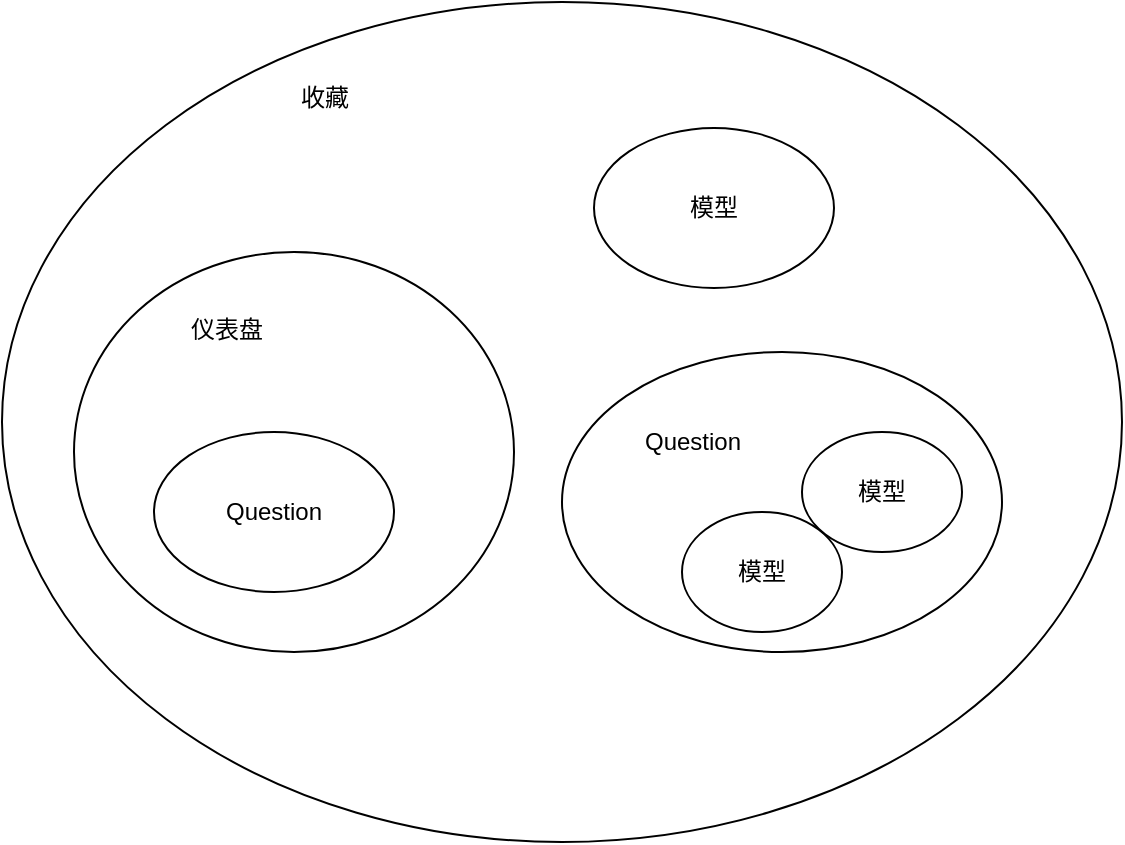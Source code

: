 <mxfile version="26.2.8">
  <diagram name="第 1 页" id="-aqNqgKqMlsmf_ahi2sg">
    <mxGraphModel dx="1492" dy="676" grid="1" gridSize="10" guides="1" tooltips="1" connect="1" arrows="1" fold="1" page="1" pageScale="1" pageWidth="827" pageHeight="1169" math="0" shadow="0">
      <root>
        <mxCell id="0" />
        <mxCell id="1" parent="0" />
        <mxCell id="ePlIBTF9PAfNOliPOYSr-1" value="" style="ellipse;whiteSpace=wrap;html=1;" vertex="1" parent="1">
          <mxGeometry x="134" y="135" width="560" height="420" as="geometry" />
        </mxCell>
        <mxCell id="ePlIBTF9PAfNOliPOYSr-4" value="收藏" style="text;html=1;align=center;verticalAlign=middle;resizable=0;points=[];autosize=1;strokeColor=none;fillColor=none;" vertex="1" parent="1">
          <mxGeometry x="270" y="168" width="50" height="30" as="geometry" />
        </mxCell>
        <mxCell id="ePlIBTF9PAfNOliPOYSr-7" value="模型" style="ellipse;whiteSpace=wrap;html=1;" vertex="1" parent="1">
          <mxGeometry x="430" y="198" width="120" height="80" as="geometry" />
        </mxCell>
        <mxCell id="ePlIBTF9PAfNOliPOYSr-12" value="" style="group" vertex="1" connectable="0" parent="1">
          <mxGeometry x="414" y="310" width="220" height="150" as="geometry" />
        </mxCell>
        <mxCell id="ePlIBTF9PAfNOliPOYSr-8" value="" style="ellipse;whiteSpace=wrap;html=1;" vertex="1" parent="ePlIBTF9PAfNOliPOYSr-12">
          <mxGeometry width="220" height="150" as="geometry" />
        </mxCell>
        <mxCell id="ePlIBTF9PAfNOliPOYSr-9" value="Question" style="text;html=1;align=center;verticalAlign=middle;resizable=0;points=[];autosize=1;strokeColor=none;fillColor=none;" vertex="1" parent="ePlIBTF9PAfNOliPOYSr-12">
          <mxGeometry x="30" y="30" width="70" height="30" as="geometry" />
        </mxCell>
        <mxCell id="ePlIBTF9PAfNOliPOYSr-10" value="模型" style="ellipse;whiteSpace=wrap;html=1;" vertex="1" parent="ePlIBTF9PAfNOliPOYSr-12">
          <mxGeometry x="60" y="80" width="80" height="60" as="geometry" />
        </mxCell>
        <mxCell id="ePlIBTF9PAfNOliPOYSr-11" value="模型" style="ellipse;whiteSpace=wrap;html=1;" vertex="1" parent="ePlIBTF9PAfNOliPOYSr-12">
          <mxGeometry x="120" y="40" width="80" height="60" as="geometry" />
        </mxCell>
        <mxCell id="ePlIBTF9PAfNOliPOYSr-13" value="" style="group" vertex="1" connectable="0" parent="1">
          <mxGeometry x="170" y="260" width="220" height="200" as="geometry" />
        </mxCell>
        <mxCell id="ePlIBTF9PAfNOliPOYSr-5" value="" style="ellipse;whiteSpace=wrap;html=1;" vertex="1" parent="ePlIBTF9PAfNOliPOYSr-13">
          <mxGeometry width="220" height="200" as="geometry" />
        </mxCell>
        <mxCell id="ePlIBTF9PAfNOliPOYSr-6" value="仪表盘" style="text;html=1;align=center;verticalAlign=middle;resizable=0;points=[];autosize=1;strokeColor=none;fillColor=none;" vertex="1" parent="ePlIBTF9PAfNOliPOYSr-13">
          <mxGeometry x="46.316" y="23.529" width="60" height="30" as="geometry" />
        </mxCell>
        <mxCell id="ePlIBTF9PAfNOliPOYSr-14" value="Question" style="ellipse;whiteSpace=wrap;html=1;" vertex="1" parent="ePlIBTF9PAfNOliPOYSr-13">
          <mxGeometry x="40" y="90" width="120" height="80" as="geometry" />
        </mxCell>
      </root>
    </mxGraphModel>
  </diagram>
</mxfile>
